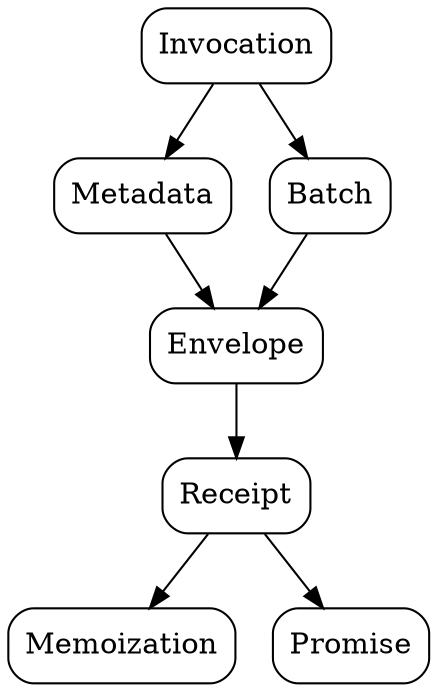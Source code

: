 digraph {
    node [
      style = rounded
      shape = box
    ]

    Invocation -> Metadata -> Envelope
                  Batch    -> Envelope -> Receipt -> Memoization
                  Receipt  -> Promise
    Invocation -> Batch
}
